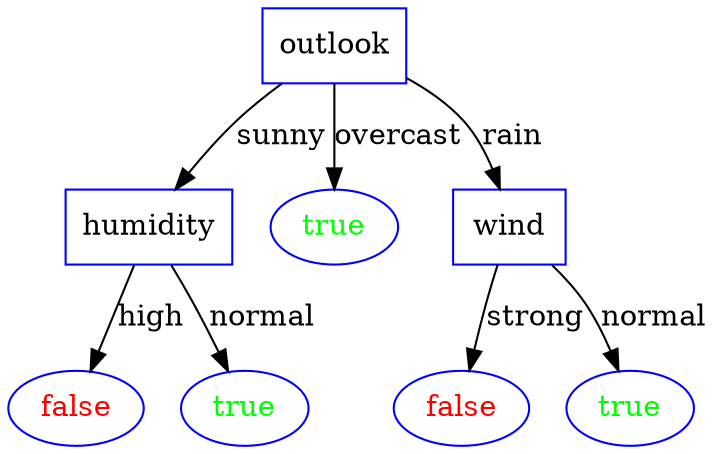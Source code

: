 digraph tree
{
	1740673280 [color=blue,label="outlook",shape=box];
	1740673280 -> 1740711216 [label="sunny"];
	1740711216 [color=blue,label="humidity",shape=box];
	1740711216 -> 1740735888 [label="high"];
	1740735888 [color=blue,fontcolor=red,label="false"];
	1740711216 -> 1742734144 [label="normal"];
	1742734144 [color=blue,fontcolor=green,label="true"];
	1740673280 -> 1740736096 [label="overcast"];
	1740736096 [color=blue,fontcolor=green,label="true"];
	1740673280 -> 1740736960 [label="rain"];
	1740736960 [color=blue,label="wind",shape=box];
	1740736960 -> 1742735040 [label="strong"];
	1742735040 [color=blue,fontcolor=red,label="false"];
	1740736960 -> 1742734240 [label="normal"];
	1742734240 [color=blue,fontcolor=green,label="true"];
}
